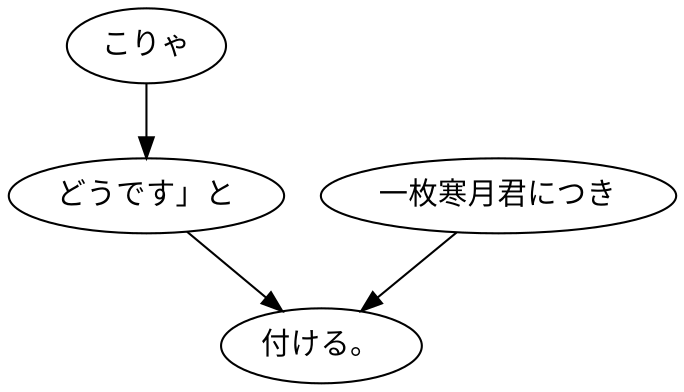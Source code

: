 digraph graph9018 {
	node0 [label="こりゃ"];
	node1 [label="どうです」と"];
	node2 [label="一枚寒月君につき"];
	node3 [label="付ける。"];
	node0 -> node1;
	node1 -> node3;
	node2 -> node3;
}
